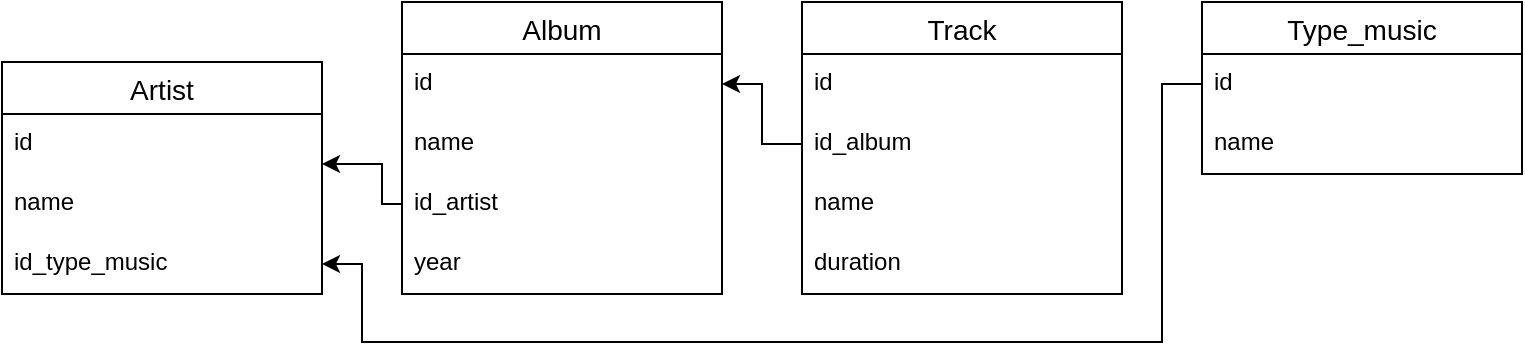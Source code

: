 <mxfile version="14.2.2" type="github">
  <diagram id="hEsoDJl8juv53EA0bqb1" name="Page-1">
    <mxGraphModel dx="868" dy="520" grid="1" gridSize="10" guides="1" tooltips="1" connect="1" arrows="1" fold="1" page="1" pageScale="1" pageWidth="827" pageHeight="1169" math="0" shadow="0">
      <root>
        <mxCell id="0" />
        <mxCell id="1" parent="0" />
        <mxCell id="S0K74Z7-72TsTJhxJI2Y-3" value="Artist" style="swimlane;fontStyle=0;childLayout=stackLayout;horizontal=1;startSize=26;horizontalStack=0;resizeParent=1;resizeParentMax=0;resizeLast=0;collapsible=1;marginBottom=0;align=center;fontSize=14;" vertex="1" parent="1">
          <mxGeometry x="40" y="70" width="160" height="116" as="geometry" />
        </mxCell>
        <mxCell id="S0K74Z7-72TsTJhxJI2Y-4" value="id" style="text;strokeColor=none;fillColor=none;spacingLeft=4;spacingRight=4;overflow=hidden;rotatable=0;points=[[0,0.5],[1,0.5]];portConstraint=eastwest;fontSize=12;" vertex="1" parent="S0K74Z7-72TsTJhxJI2Y-3">
          <mxGeometry y="26" width="160" height="30" as="geometry" />
        </mxCell>
        <mxCell id="S0K74Z7-72TsTJhxJI2Y-5" value="name" style="text;strokeColor=none;fillColor=none;spacingLeft=4;spacingRight=4;overflow=hidden;rotatable=0;points=[[0,0.5],[1,0.5]];portConstraint=eastwest;fontSize=12;" vertex="1" parent="S0K74Z7-72TsTJhxJI2Y-3">
          <mxGeometry y="56" width="160" height="30" as="geometry" />
        </mxCell>
        <mxCell id="S0K74Z7-72TsTJhxJI2Y-6" value="id_type_music" style="text;strokeColor=none;fillColor=none;spacingLeft=4;spacingRight=4;overflow=hidden;rotatable=0;points=[[0,0.5],[1,0.5]];portConstraint=eastwest;fontSize=12;" vertex="1" parent="S0K74Z7-72TsTJhxJI2Y-3">
          <mxGeometry y="86" width="160" height="30" as="geometry" />
        </mxCell>
        <mxCell id="S0K74Z7-72TsTJhxJI2Y-7" value="Album" style="swimlane;fontStyle=0;childLayout=stackLayout;horizontal=1;startSize=26;horizontalStack=0;resizeParent=1;resizeParentMax=0;resizeLast=0;collapsible=1;marginBottom=0;align=center;fontSize=14;" vertex="1" parent="1">
          <mxGeometry x="240" y="40" width="160" height="146" as="geometry" />
        </mxCell>
        <mxCell id="S0K74Z7-72TsTJhxJI2Y-8" value="id" style="text;strokeColor=none;fillColor=none;spacingLeft=4;spacingRight=4;overflow=hidden;rotatable=0;points=[[0,0.5],[1,0.5]];portConstraint=eastwest;fontSize=12;" vertex="1" parent="S0K74Z7-72TsTJhxJI2Y-7">
          <mxGeometry y="26" width="160" height="30" as="geometry" />
        </mxCell>
        <mxCell id="S0K74Z7-72TsTJhxJI2Y-23" value="name" style="text;strokeColor=none;fillColor=none;spacingLeft=4;spacingRight=4;overflow=hidden;rotatable=0;points=[[0,0.5],[1,0.5]];portConstraint=eastwest;fontSize=12;" vertex="1" parent="S0K74Z7-72TsTJhxJI2Y-7">
          <mxGeometry y="56" width="160" height="30" as="geometry" />
        </mxCell>
        <mxCell id="S0K74Z7-72TsTJhxJI2Y-9" value="id_artist" style="text;strokeColor=none;fillColor=none;spacingLeft=4;spacingRight=4;overflow=hidden;rotatable=0;points=[[0,0.5],[1,0.5]];portConstraint=eastwest;fontSize=12;" vertex="1" parent="S0K74Z7-72TsTJhxJI2Y-7">
          <mxGeometry y="86" width="160" height="30" as="geometry" />
        </mxCell>
        <mxCell id="S0K74Z7-72TsTJhxJI2Y-10" value="year" style="text;strokeColor=none;fillColor=none;spacingLeft=4;spacingRight=4;overflow=hidden;rotatable=0;points=[[0,0.5],[1,0.5]];portConstraint=eastwest;fontSize=12;" vertex="1" parent="S0K74Z7-72TsTJhxJI2Y-7">
          <mxGeometry y="116" width="160" height="30" as="geometry" />
        </mxCell>
        <mxCell id="S0K74Z7-72TsTJhxJI2Y-11" value="Track" style="swimlane;fontStyle=0;childLayout=stackLayout;horizontal=1;startSize=26;horizontalStack=0;resizeParent=1;resizeParentMax=0;resizeLast=0;collapsible=1;marginBottom=0;align=center;fontSize=14;" vertex="1" parent="1">
          <mxGeometry x="440" y="40" width="160" height="146" as="geometry" />
        </mxCell>
        <mxCell id="S0K74Z7-72TsTJhxJI2Y-12" value="id" style="text;strokeColor=none;fillColor=none;spacingLeft=4;spacingRight=4;overflow=hidden;rotatable=0;points=[[0,0.5],[1,0.5]];portConstraint=eastwest;fontSize=12;" vertex="1" parent="S0K74Z7-72TsTJhxJI2Y-11">
          <mxGeometry y="26" width="160" height="30" as="geometry" />
        </mxCell>
        <mxCell id="S0K74Z7-72TsTJhxJI2Y-24" value="id_album" style="text;strokeColor=none;fillColor=none;spacingLeft=4;spacingRight=4;overflow=hidden;rotatable=0;points=[[0,0.5],[1,0.5]];portConstraint=eastwest;fontSize=12;" vertex="1" parent="S0K74Z7-72TsTJhxJI2Y-11">
          <mxGeometry y="56" width="160" height="30" as="geometry" />
        </mxCell>
        <mxCell id="S0K74Z7-72TsTJhxJI2Y-13" value="name" style="text;strokeColor=none;fillColor=none;spacingLeft=4;spacingRight=4;overflow=hidden;rotatable=0;points=[[0,0.5],[1,0.5]];portConstraint=eastwest;fontSize=12;" vertex="1" parent="S0K74Z7-72TsTJhxJI2Y-11">
          <mxGeometry y="86" width="160" height="30" as="geometry" />
        </mxCell>
        <mxCell id="S0K74Z7-72TsTJhxJI2Y-14" value="duration" style="text;strokeColor=none;fillColor=none;spacingLeft=4;spacingRight=4;overflow=hidden;rotatable=0;points=[[0,0.5],[1,0.5]];portConstraint=eastwest;fontSize=12;" vertex="1" parent="S0K74Z7-72TsTJhxJI2Y-11">
          <mxGeometry y="116" width="160" height="30" as="geometry" />
        </mxCell>
        <mxCell id="S0K74Z7-72TsTJhxJI2Y-15" value="Type_music" style="swimlane;fontStyle=0;childLayout=stackLayout;horizontal=1;startSize=26;horizontalStack=0;resizeParent=1;resizeParentMax=0;resizeLast=0;collapsible=1;marginBottom=0;align=center;fontSize=14;" vertex="1" parent="1">
          <mxGeometry x="640" y="40" width="160" height="86" as="geometry" />
        </mxCell>
        <mxCell id="S0K74Z7-72TsTJhxJI2Y-16" value="id" style="text;strokeColor=none;fillColor=none;spacingLeft=4;spacingRight=4;overflow=hidden;rotatable=0;points=[[0,0.5],[1,0.5]];portConstraint=eastwest;fontSize=12;" vertex="1" parent="S0K74Z7-72TsTJhxJI2Y-15">
          <mxGeometry y="26" width="160" height="30" as="geometry" />
        </mxCell>
        <mxCell id="S0K74Z7-72TsTJhxJI2Y-17" value="name" style="text;strokeColor=none;fillColor=none;spacingLeft=4;spacingRight=4;overflow=hidden;rotatable=0;points=[[0,0.5],[1,0.5]];portConstraint=eastwest;fontSize=12;" vertex="1" parent="S0K74Z7-72TsTJhxJI2Y-15">
          <mxGeometry y="56" width="160" height="30" as="geometry" />
        </mxCell>
        <mxCell id="S0K74Z7-72TsTJhxJI2Y-26" style="edgeStyle=orthogonalEdgeStyle;rounded=0;orthogonalLoop=1;jettySize=auto;html=1;exitX=0;exitY=0.5;exitDx=0;exitDy=0;" edge="1" parent="1" source="S0K74Z7-72TsTJhxJI2Y-9" target="S0K74Z7-72TsTJhxJI2Y-4">
          <mxGeometry relative="1" as="geometry">
            <Array as="points">
              <mxPoint x="230" y="141" />
              <mxPoint x="230" y="121" />
            </Array>
          </mxGeometry>
        </mxCell>
        <mxCell id="S0K74Z7-72TsTJhxJI2Y-27" style="edgeStyle=orthogonalEdgeStyle;rounded=0;orthogonalLoop=1;jettySize=auto;html=1;exitX=0;exitY=0.5;exitDx=0;exitDy=0;entryX=1;entryY=0.5;entryDx=0;entryDy=0;" edge="1" parent="1" source="S0K74Z7-72TsTJhxJI2Y-24" target="S0K74Z7-72TsTJhxJI2Y-8">
          <mxGeometry relative="1" as="geometry" />
        </mxCell>
        <mxCell id="S0K74Z7-72TsTJhxJI2Y-28" style="edgeStyle=orthogonalEdgeStyle;rounded=0;orthogonalLoop=1;jettySize=auto;html=1;exitX=0;exitY=0.5;exitDx=0;exitDy=0;entryX=1;entryY=0.5;entryDx=0;entryDy=0;" edge="1" parent="1" source="S0K74Z7-72TsTJhxJI2Y-16" target="S0K74Z7-72TsTJhxJI2Y-6">
          <mxGeometry relative="1" as="geometry">
            <mxPoint x="200" y="210" as="targetPoint" />
            <Array as="points">
              <mxPoint x="620" y="81" />
              <mxPoint x="620" y="210" />
              <mxPoint x="220" y="210" />
              <mxPoint x="220" y="171" />
            </Array>
          </mxGeometry>
        </mxCell>
      </root>
    </mxGraphModel>
  </diagram>
</mxfile>
